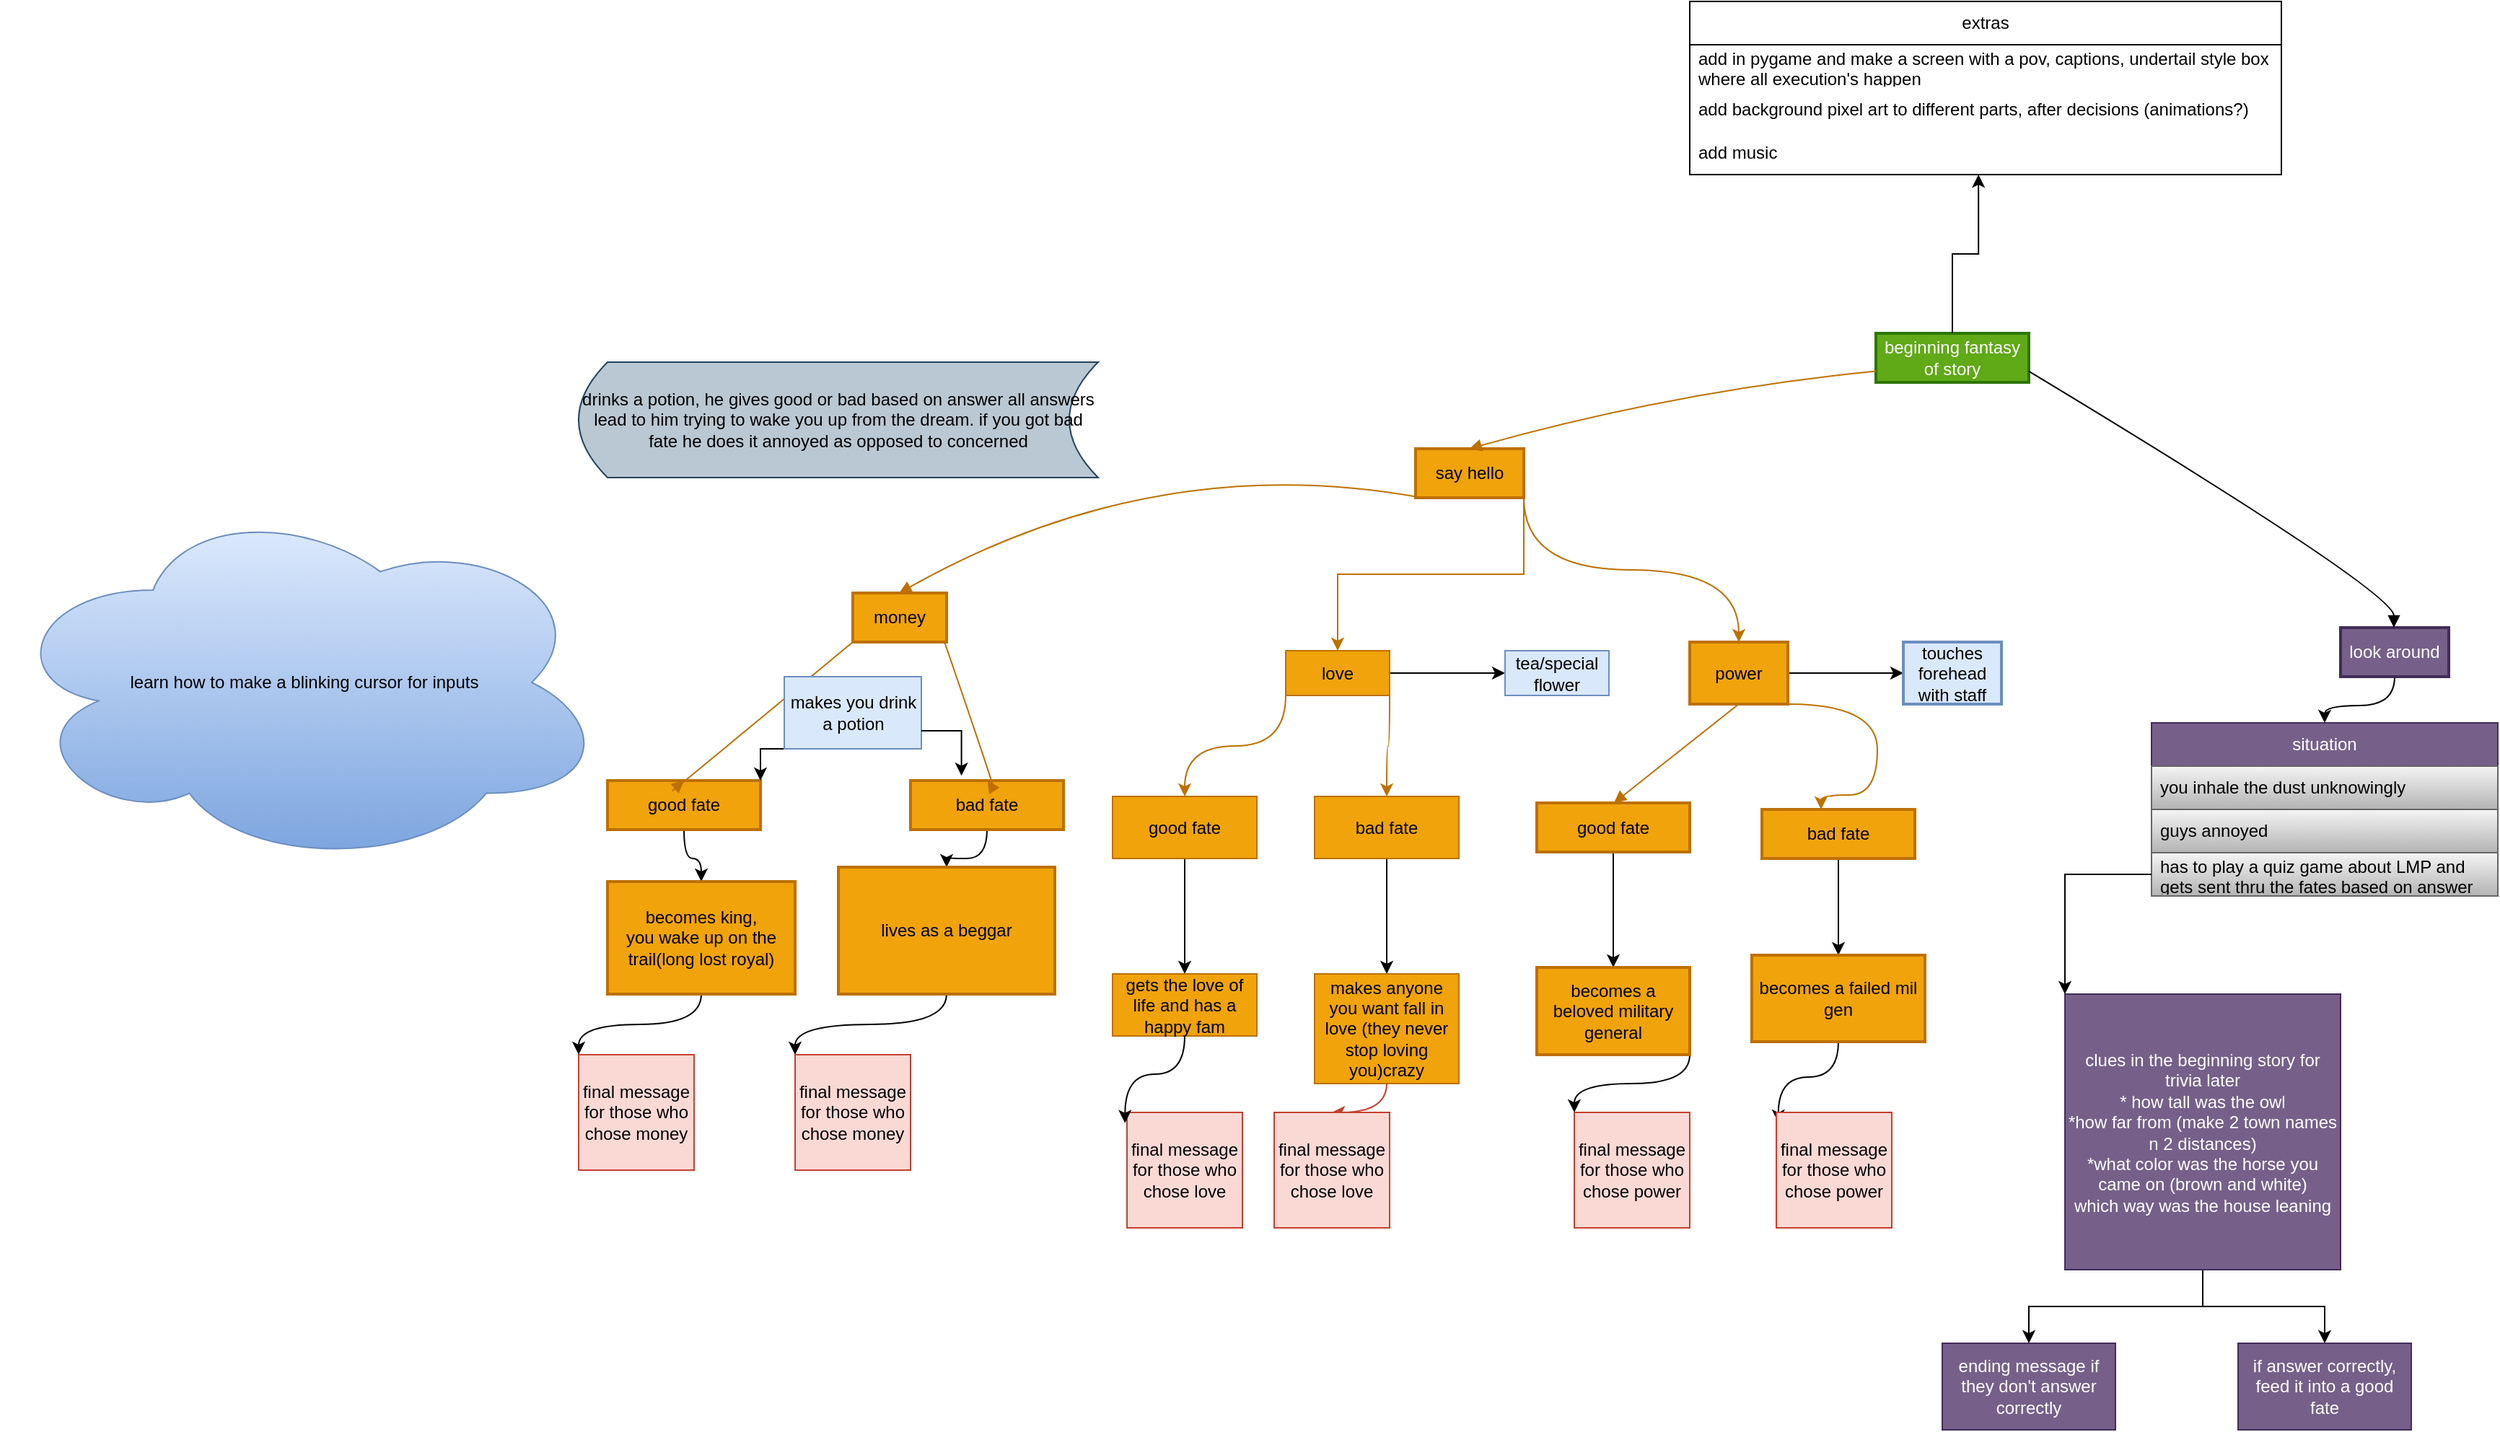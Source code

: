 <mxfile version="24.5.2" type="github">
  <diagram name="Page-1" id="410jCYwgjzf_pwdVhERT">
    <mxGraphModel dx="2946" dy="1874" grid="1" gridSize="10" guides="1" tooltips="1" connect="1" arrows="1" fold="1" page="1" pageScale="1" pageWidth="850" pageHeight="1100" math="0" shadow="0">
      <root>
        <mxCell id="0" />
        <mxCell id="1" parent="0" />
        <mxCell id="2" value="beginning fantasy of story" style="whiteSpace=wrap;strokeWidth=2;fillColor=#60a917;fontColor=#ffffff;strokeColor=#2D7600;" parent="1" vertex="1">
          <mxGeometry x="319" y="-120" width="106" height="34" as="geometry" />
        </mxCell>
        <mxCell id="uUNFosphdSKV3-N2Ar6D-38" style="edgeStyle=orthogonalEdgeStyle;curved=1;rounded=0;orthogonalLoop=1;jettySize=auto;html=1;exitX=1;exitY=1;exitDx=0;exitDy=0;fillColor=#f0a30a;strokeColor=#BD7000;" parent="1" source="3" target="6" edge="1">
          <mxGeometry relative="1" as="geometry" />
        </mxCell>
        <mxCell id="3" value="say hello" style="whiteSpace=wrap;strokeWidth=2;labelBackgroundColor=none;fillColor=#f0a30a;strokeColor=#BD7000;fontColor=#000000;" parent="1" vertex="1">
          <mxGeometry y="-40" width="75" height="34" as="geometry" />
        </mxCell>
        <mxCell id="uUNFosphdSKV3-N2Ar6D-65" style="edgeStyle=orthogonalEdgeStyle;curved=1;rounded=0;orthogonalLoop=1;jettySize=auto;html=1;exitX=0.5;exitY=1;exitDx=0;exitDy=0;entryX=0.5;entryY=0;entryDx=0;entryDy=0;" parent="1" source="4" target="uUNFosphdSKV3-N2Ar6D-61" edge="1">
          <mxGeometry relative="1" as="geometry" />
        </mxCell>
        <mxCell id="4" value="look around" style="whiteSpace=wrap;strokeWidth=2;fillColor=#76608a;fontColor=#ffffff;strokeColor=#432D57;" parent="1" vertex="1">
          <mxGeometry x="641" y="84" width="75" height="34" as="geometry" />
        </mxCell>
        <mxCell id="5" value="money" style="whiteSpace=wrap;strokeWidth=2;fillColor=#f0a30a;strokeColor=#BD7000;fontColor=#000000;" parent="1" vertex="1">
          <mxGeometry x="-390" y="60" width="65" height="34" as="geometry" />
        </mxCell>
        <mxCell id="uUNFosphdSKV3-N2Ar6D-31" style="edgeStyle=orthogonalEdgeStyle;curved=1;rounded=0;orthogonalLoop=1;jettySize=auto;html=1;exitX=1;exitY=1;exitDx=0;exitDy=0;fillColor=#f0a30a;strokeColor=#BD7000;" parent="1" source="6" target="uUNFosphdSKV3-N2Ar6D-28" edge="1">
          <mxGeometry relative="1" as="geometry">
            <Array as="points">
              <mxPoint x="320" y="137" />
              <mxPoint x="320" y="200" />
              <mxPoint x="281" y="200" />
            </Array>
          </mxGeometry>
        </mxCell>
        <mxCell id="zbh-IIz4NmmbxRx495YG-31" value="" style="edgeStyle=orthogonalEdgeStyle;rounded=0;orthogonalLoop=1;jettySize=auto;html=1;" edge="1" parent="1" source="6" target="zbh-IIz4NmmbxRx495YG-30">
          <mxGeometry relative="1" as="geometry" />
        </mxCell>
        <mxCell id="6" value="power" style="whiteSpace=wrap;strokeWidth=2;fillColor=#f0a30a;strokeColor=#BD7000;fontColor=#000000;" parent="1" vertex="1">
          <mxGeometry x="190" y="94" width="68" height="43" as="geometry" />
        </mxCell>
        <mxCell id="uUNFosphdSKV3-N2Ar6D-37" value="" style="edgeStyle=orthogonalEdgeStyle;curved=1;rounded=0;orthogonalLoop=1;jettySize=auto;html=1;" parent="1" source="9" target="uUNFosphdSKV3-N2Ar6D-36" edge="1">
          <mxGeometry relative="1" as="geometry" />
        </mxCell>
        <mxCell id="9" value="good fate" style="whiteSpace=wrap;strokeWidth=2;fillColor=#f0a30a;strokeColor=#BD7000;fontColor=#000000;" parent="1" vertex="1">
          <mxGeometry x="-560" y="190" width="106" height="34" as="geometry" />
        </mxCell>
        <mxCell id="uUNFosphdSKV3-N2Ar6D-40" value="" style="edgeStyle=orthogonalEdgeStyle;curved=1;rounded=0;orthogonalLoop=1;jettySize=auto;html=1;" parent="1" source="10" target="uUNFosphdSKV3-N2Ar6D-39" edge="1">
          <mxGeometry relative="1" as="geometry" />
        </mxCell>
        <mxCell id="10" value="bad fate" style="whiteSpace=wrap;strokeWidth=2;fillColor=#f0a30a;strokeColor=#BD7000;fontColor=#000000;" parent="1" vertex="1">
          <mxGeometry x="-350" y="190" width="106" height="34" as="geometry" />
        </mxCell>
        <mxCell id="uUNFosphdSKV3-N2Ar6D-47" value="" style="edgeStyle=orthogonalEdgeStyle;curved=1;rounded=0;orthogonalLoop=1;jettySize=auto;html=1;" parent="1" source="11" target="uUNFosphdSKV3-N2Ar6D-46" edge="1">
          <mxGeometry relative="1" as="geometry" />
        </mxCell>
        <mxCell id="11" value="good fate" style="whiteSpace=wrap;strokeWidth=2;fillColor=#f0a30a;strokeColor=#BD7000;fontColor=#000000;" parent="1" vertex="1">
          <mxGeometry x="84" y="205.5" width="106" height="34" as="geometry" />
        </mxCell>
        <mxCell id="15" value="" style="curved=1;startArrow=none;endArrow=block;exitX=-0.002;exitY=0.773;entryX=0.497;entryY=-0.01;fillColor=#f0a30a;strokeColor=#BD7000;" parent="1" source="2" target="3" edge="1">
          <mxGeometry relative="1" as="geometry">
            <Array as="points">
              <mxPoint x="180" y="-80" />
            </Array>
          </mxGeometry>
        </mxCell>
        <mxCell id="16" value="" style="curved=1;startArrow=none;endArrow=block;exitX=0.996;exitY=0.773;entryX=0.493;entryY=-0.01;" parent="1" source="2" target="4" edge="1">
          <mxGeometry relative="1" as="geometry">
            <Array as="points">
              <mxPoint x="678" y="59" />
            </Array>
          </mxGeometry>
        </mxCell>
        <mxCell id="17" value="" style="curved=1;startArrow=none;endArrow=block;exitX=0.078;exitY=0.98;entryX=0.495;entryY=0.01;fillColor=#f0a30a;strokeColor=#BD7000;" parent="1" source="3" target="5" edge="1">
          <mxGeometry relative="1" as="geometry">
            <Array as="points">
              <mxPoint x="-180" y="-40" />
            </Array>
          </mxGeometry>
        </mxCell>
        <mxCell id="21" value="" style="curved=1;startArrow=none;endArrow=block;exitX=0;exitY=1;entryX=0.5;entryY=0;fillColor=#f0a30a;strokeColor=#BD7000;entryDx=0;entryDy=0;exitDx=0;exitDy=0;" parent="1" source="5" target="9" edge="1">
          <mxGeometry relative="1" as="geometry">
            <Array as="points">
              <mxPoint x="-530" y="210" />
            </Array>
            <mxPoint x="-225.335" y="167" as="sourcePoint" />
            <mxPoint x="-240" y="430" as="targetPoint" />
          </mxGeometry>
        </mxCell>
        <mxCell id="22" value="" style="curved=1;startArrow=none;endArrow=block;exitX=0.978;exitY=1.0;entryX=0.503;entryY=1.122e-7;fillColor=#f0a30a;strokeColor=#BD7000;" parent="1" source="5" target="10" edge="1">
          <mxGeometry relative="1" as="geometry">
            <Array as="points">
              <mxPoint x="-290" y="200" />
            </Array>
          </mxGeometry>
        </mxCell>
        <mxCell id="23" value="" style="curved=1;startArrow=none;endArrow=block;exitX=0.499;exitY=1.0;entryX=0.504;entryY=1.122e-7;fillColor=#f0a30a;strokeColor=#BD7000;" parent="1" source="6" target="11" edge="1">
          <mxGeometry relative="1" as="geometry">
            <Array as="points" />
          </mxGeometry>
        </mxCell>
        <mxCell id="uUNFosphdSKV3-N2Ar6D-26" style="edgeStyle=orthogonalEdgeStyle;rounded=0;orthogonalLoop=1;jettySize=auto;html=1;exitX=1;exitY=1;exitDx=0;exitDy=0;fillColor=#f0a30a;strokeColor=#BD7000;" parent="1" source="3" target="uUNFosphdSKV3-N2Ar6D-27" edge="1">
          <mxGeometry relative="1" as="geometry">
            <mxPoint x="300" y="160" as="targetPoint" />
          </mxGeometry>
        </mxCell>
        <mxCell id="uUNFosphdSKV3-N2Ar6D-34" style="edgeStyle=orthogonalEdgeStyle;curved=1;rounded=0;orthogonalLoop=1;jettySize=auto;html=1;exitX=0;exitY=1;exitDx=0;exitDy=0;fillColor=#f0a30a;strokeColor=#BD7000;" parent="1" source="uUNFosphdSKV3-N2Ar6D-27" target="uUNFosphdSKV3-N2Ar6D-32" edge="1">
          <mxGeometry relative="1" as="geometry" />
        </mxCell>
        <mxCell id="uUNFosphdSKV3-N2Ar6D-35" style="edgeStyle=orthogonalEdgeStyle;curved=1;rounded=0;orthogonalLoop=1;jettySize=auto;html=1;exitX=1;exitY=1;exitDx=0;exitDy=0;fillColor=#f0a30a;strokeColor=#BD7000;" parent="1" source="uUNFosphdSKV3-N2Ar6D-27" target="uUNFosphdSKV3-N2Ar6D-33" edge="1">
          <mxGeometry relative="1" as="geometry" />
        </mxCell>
        <mxCell id="zbh-IIz4NmmbxRx495YG-33" value="" style="edgeStyle=orthogonalEdgeStyle;rounded=0;orthogonalLoop=1;jettySize=auto;html=1;" edge="1" parent="1" source="uUNFosphdSKV3-N2Ar6D-27" target="zbh-IIz4NmmbxRx495YG-32">
          <mxGeometry relative="1" as="geometry" />
        </mxCell>
        <mxCell id="uUNFosphdSKV3-N2Ar6D-27" value="love" style="rounded=0;whiteSpace=wrap;html=1;fillColor=#f0a30a;strokeColor=#BD7000;fontColor=#000000;" parent="1" vertex="1">
          <mxGeometry x="-90" y="100" width="72" height="31" as="geometry" />
        </mxCell>
        <mxCell id="uUNFosphdSKV3-N2Ar6D-49" value="" style="edgeStyle=orthogonalEdgeStyle;curved=1;rounded=0;orthogonalLoop=1;jettySize=auto;html=1;" parent="1" source="uUNFosphdSKV3-N2Ar6D-28" target="uUNFosphdSKV3-N2Ar6D-48" edge="1">
          <mxGeometry relative="1" as="geometry" />
        </mxCell>
        <mxCell id="uUNFosphdSKV3-N2Ar6D-28" value="bad fate" style="whiteSpace=wrap;strokeWidth=2;fillColor=#f0a30a;strokeColor=#BD7000;fontColor=#000000;" parent="1" vertex="1">
          <mxGeometry x="240" y="210" width="106" height="34" as="geometry" />
        </mxCell>
        <mxCell id="uUNFosphdSKV3-N2Ar6D-42" value="" style="edgeStyle=orthogonalEdgeStyle;curved=1;rounded=0;orthogonalLoop=1;jettySize=auto;html=1;" parent="1" source="uUNFosphdSKV3-N2Ar6D-32" target="uUNFosphdSKV3-N2Ar6D-41" edge="1">
          <mxGeometry relative="1" as="geometry" />
        </mxCell>
        <mxCell id="uUNFosphdSKV3-N2Ar6D-32" value="good fate" style="rounded=0;whiteSpace=wrap;html=1;fillColor=#f0a30a;fontColor=#000000;strokeColor=#BD7000;" parent="1" vertex="1">
          <mxGeometry x="-210" y="201" width="100" height="43" as="geometry" />
        </mxCell>
        <mxCell id="uUNFosphdSKV3-N2Ar6D-44" value="" style="edgeStyle=orthogonalEdgeStyle;curved=1;rounded=0;orthogonalLoop=1;jettySize=auto;html=1;" parent="1" source="uUNFosphdSKV3-N2Ar6D-33" target="uUNFosphdSKV3-N2Ar6D-43" edge="1">
          <mxGeometry relative="1" as="geometry" />
        </mxCell>
        <mxCell id="uUNFosphdSKV3-N2Ar6D-33" value="bad fate" style="rounded=0;whiteSpace=wrap;html=1;fillColor=#f0a30a;fontColor=#000000;strokeColor=#BD7000;" parent="1" vertex="1">
          <mxGeometry x="-70" y="201" width="100" height="43" as="geometry" />
        </mxCell>
        <mxCell id="uUNFosphdSKV3-N2Ar6D-53" style="edgeStyle=orthogonalEdgeStyle;curved=1;rounded=0;orthogonalLoop=1;jettySize=auto;html=1;exitX=0.5;exitY=1;exitDx=0;exitDy=0;entryX=0;entryY=0;entryDx=0;entryDy=0;" parent="1" source="uUNFosphdSKV3-N2Ar6D-36" target="uUNFosphdSKV3-N2Ar6D-52" edge="1">
          <mxGeometry relative="1" as="geometry" />
        </mxCell>
        <mxCell id="uUNFosphdSKV3-N2Ar6D-36" value="becomes king,&#xa;you wake up on the trail(long lost royal)" style="whiteSpace=wrap;strokeWidth=2;fillColor=#f0a30a;strokeColor=#BD7000;fontColor=#000000;" parent="1" vertex="1">
          <mxGeometry x="-560" y="260" width="130" height="78" as="geometry" />
        </mxCell>
        <mxCell id="uUNFosphdSKV3-N2Ar6D-54" style="edgeStyle=orthogonalEdgeStyle;curved=1;rounded=0;orthogonalLoop=1;jettySize=auto;html=1;exitX=0.5;exitY=1;exitDx=0;exitDy=0;entryX=0;entryY=0;entryDx=0;entryDy=0;" parent="1" source="uUNFosphdSKV3-N2Ar6D-39" target="mcfU58PVEs3NuC_BjMG4-38" edge="1">
          <mxGeometry relative="1" as="geometry" />
        </mxCell>
        <mxCell id="uUNFosphdSKV3-N2Ar6D-39" value="lives as a beggar" style="whiteSpace=wrap;strokeWidth=2;fillColor=#f0a30a;strokeColor=#BD7000;fontColor=#000000;" parent="1" vertex="1">
          <mxGeometry x="-400" y="250" width="150" height="88" as="geometry" />
        </mxCell>
        <mxCell id="uUNFosphdSKV3-N2Ar6D-41" value="gets the love of life and has a happy fam" style="rounded=0;whiteSpace=wrap;html=1;fillColor=#f0a30a;fontColor=#000000;strokeColor=#BD7000;" parent="1" vertex="1">
          <mxGeometry x="-210" y="324" width="100" height="43" as="geometry" />
        </mxCell>
        <mxCell id="uUNFosphdSKV3-N2Ar6D-43" value="makes anyone you want fall in love (they never stop loving you)crazy" style="rounded=0;whiteSpace=wrap;html=1;fillColor=#f0a30a;fontColor=#000000;strokeColor=#BD7000;" parent="1" vertex="1">
          <mxGeometry x="-70" y="324" width="100" height="76" as="geometry" />
        </mxCell>
        <mxCell id="uUNFosphdSKV3-N2Ar6D-59" style="edgeStyle=orthogonalEdgeStyle;curved=1;rounded=0;orthogonalLoop=1;jettySize=auto;html=1;exitX=1;exitY=1;exitDx=0;exitDy=0;entryX=0;entryY=0;entryDx=0;entryDy=0;" parent="1" source="uUNFosphdSKV3-N2Ar6D-46" target="uUNFosphdSKV3-N2Ar6D-58" edge="1">
          <mxGeometry relative="1" as="geometry" />
        </mxCell>
        <mxCell id="uUNFosphdSKV3-N2Ar6D-46" value="becomes a beloved military general" style="whiteSpace=wrap;strokeWidth=2;fillColor=#f0a30a;strokeColor=#BD7000;fontColor=#000000;" parent="1" vertex="1">
          <mxGeometry x="84" y="319.5" width="106" height="60.5" as="geometry" />
        </mxCell>
        <mxCell id="uUNFosphdSKV3-N2Ar6D-60" style="edgeStyle=orthogonalEdgeStyle;curved=1;rounded=0;orthogonalLoop=1;jettySize=auto;html=1;exitX=0.5;exitY=1;exitDx=0;exitDy=0;entryX=0.017;entryY=0.088;entryDx=0;entryDy=0;entryPerimeter=0;" parent="1" source="uUNFosphdSKV3-N2Ar6D-48" target="mcfU58PVEs3NuC_BjMG4-40" edge="1">
          <mxGeometry relative="1" as="geometry" />
        </mxCell>
        <mxCell id="uUNFosphdSKV3-N2Ar6D-48" value="becomes a failed mil gen" style="rounded=1;whiteSpace=wrap;html=1;fillColor=#f0a30a;strokeColor=#BD7000;fontColor=#000000;strokeWidth=2;arcSize=0;" parent="1" vertex="1">
          <mxGeometry x="233" y="311" width="120" height="60" as="geometry" />
        </mxCell>
        <mxCell id="uUNFosphdSKV3-N2Ar6D-51" value="drinks a potion, he gives good or bad based on answer all answers lead to him trying to wake you up from the dream. if you got bad fate he does it annoyed as opposed to concerned" style="shape=dataStorage;whiteSpace=wrap;html=1;fixedSize=1;fillColor=#bac8d3;strokeColor=#23445d;" parent="1" vertex="1">
          <mxGeometry x="-580" y="-100" width="360" height="80" as="geometry" />
        </mxCell>
        <mxCell id="uUNFosphdSKV3-N2Ar6D-52" value="final message for those who chose money" style="whiteSpace=wrap;html=1;aspect=fixed;fillColor=#fad9d5;strokeColor=#c6402f;" parent="1" vertex="1">
          <mxGeometry x="-580" y="380" width="80" height="80" as="geometry" />
        </mxCell>
        <mxCell id="uUNFosphdSKV3-N2Ar6D-55" value="final message for those who chose love" style="whiteSpace=wrap;html=1;aspect=fixed;fillColor=#fad9d5;strokeColor=#c6402f;" parent="1" vertex="1">
          <mxGeometry x="-200" y="420" width="80" height="80" as="geometry" />
        </mxCell>
        <mxCell id="uUNFosphdSKV3-N2Ar6D-56" style="edgeStyle=orthogonalEdgeStyle;curved=1;rounded=0;orthogonalLoop=1;jettySize=auto;html=1;exitX=0.5;exitY=1;exitDx=0;exitDy=0;entryX=-0.017;entryY=0.092;entryDx=0;entryDy=0;entryPerimeter=0;" parent="1" source="uUNFosphdSKV3-N2Ar6D-41" target="uUNFosphdSKV3-N2Ar6D-55" edge="1">
          <mxGeometry relative="1" as="geometry" />
        </mxCell>
        <mxCell id="uUNFosphdSKV3-N2Ar6D-57" style="edgeStyle=orthogonalEdgeStyle;curved=1;rounded=0;orthogonalLoop=1;jettySize=auto;html=1;exitX=0.5;exitY=1;exitDx=0;exitDy=0;fillColor=#fad9d5;strokeColor=#c6402f;" parent="1" source="uUNFosphdSKV3-N2Ar6D-43" target="mcfU58PVEs3NuC_BjMG4-36" edge="1">
          <mxGeometry relative="1" as="geometry" />
        </mxCell>
        <mxCell id="uUNFosphdSKV3-N2Ar6D-58" value="final message for those who chose power" style="whiteSpace=wrap;html=1;aspect=fixed;fillColor=#fad9d5;strokeColor=#c6402f;" parent="1" vertex="1">
          <mxGeometry x="110" y="420" width="80" height="80" as="geometry" />
        </mxCell>
        <mxCell id="uUNFosphdSKV3-N2Ar6D-61" value="situation" style="swimlane;fontStyle=0;childLayout=stackLayout;horizontal=1;startSize=30;horizontalStack=0;resizeParent=1;resizeParentMax=0;resizeLast=0;collapsible=1;marginBottom=0;whiteSpace=wrap;html=1;fillColor=#76608a;fontColor=#ffffff;strokeColor=#432D57;" parent="1" vertex="1">
          <mxGeometry x="510" y="150" width="240" height="120" as="geometry" />
        </mxCell>
        <mxCell id="uUNFosphdSKV3-N2Ar6D-62" value="you inhale the dust unknowingly" style="text;align=left;verticalAlign=middle;spacingLeft=4;spacingRight=4;overflow=hidden;points=[[0,0.5],[1,0.5]];portConstraint=eastwest;rotatable=0;whiteSpace=wrap;html=1;fillColor=#f5f5f5;gradientColor=#b3b3b3;strokeColor=#666666;" parent="uUNFosphdSKV3-N2Ar6D-61" vertex="1">
          <mxGeometry y="30" width="240" height="30" as="geometry" />
        </mxCell>
        <mxCell id="uUNFosphdSKV3-N2Ar6D-63" value="guys annoyed" style="text;align=left;verticalAlign=middle;spacingLeft=4;spacingRight=4;overflow=hidden;points=[[0,0.5],[1,0.5]];portConstraint=eastwest;rotatable=0;whiteSpace=wrap;html=1;fillColor=#f5f5f5;gradientColor=#b3b3b3;strokeColor=#666666;" parent="uUNFosphdSKV3-N2Ar6D-61" vertex="1">
          <mxGeometry y="60" width="240" height="30" as="geometry" />
        </mxCell>
        <mxCell id="uUNFosphdSKV3-N2Ar6D-64" value="has to play a quiz game about LMP and gets sent thru the fates based on answer" style="text;strokeColor=#666666;fillColor=#f5f5f5;align=left;verticalAlign=middle;spacingLeft=4;spacingRight=4;overflow=hidden;points=[[0,0.5],[1,0.5]];portConstraint=eastwest;rotatable=0;whiteSpace=wrap;html=1;gradientColor=#b3b3b3;" parent="uUNFosphdSKV3-N2Ar6D-61" vertex="1">
          <mxGeometry y="90" width="240" height="30" as="geometry" />
        </mxCell>
        <mxCell id="mcfU58PVEs3NuC_BjMG4-23" value="learn how to make a blinking cursor for inputs" style="ellipse;shape=cloud;whiteSpace=wrap;html=1;fillColor=#dae8fc;strokeColor=#6c8ebf;gradientColor=#7ea6e0;" parent="1" vertex="1">
          <mxGeometry x="-980" y="-6" width="420" height="256" as="geometry" />
        </mxCell>
        <mxCell id="mcfU58PVEs3NuC_BjMG4-33" value="" style="edgeStyle=orthogonalEdgeStyle;rounded=0;orthogonalLoop=1;jettySize=auto;html=1;" parent="1" source="mcfU58PVEs3NuC_BjMG4-24" target="mcfU58PVEs3NuC_BjMG4-32" edge="1">
          <mxGeometry relative="1" as="geometry" />
        </mxCell>
        <mxCell id="mcfU58PVEs3NuC_BjMG4-35" value="" style="edgeStyle=orthogonalEdgeStyle;rounded=0;orthogonalLoop=1;jettySize=auto;html=1;" parent="1" source="mcfU58PVEs3NuC_BjMG4-24" target="mcfU58PVEs3NuC_BjMG4-34" edge="1">
          <mxGeometry relative="1" as="geometry" />
        </mxCell>
        <mxCell id="mcfU58PVEs3NuC_BjMG4-24" value="clues in the beginning story for trivia later&lt;div&gt;* how tall was the owl&lt;/div&gt;&lt;div&gt;*how far from (make 2 town names n 2 distances)&lt;/div&gt;&lt;div&gt;*what color was the horse you came on (brown and white)&lt;/div&gt;&lt;div&gt;which way was the house leaning&lt;/div&gt;" style="whiteSpace=wrap;html=1;aspect=fixed;fillColor=#76608a;fontColor=#ffffff;strokeColor=#432D57;" parent="1" vertex="1">
          <mxGeometry x="450" y="338" width="191" height="191" as="geometry" />
        </mxCell>
        <mxCell id="mcfU58PVEs3NuC_BjMG4-25" style="edgeStyle=orthogonalEdgeStyle;rounded=0;orthogonalLoop=1;jettySize=auto;html=1;exitX=0;exitY=0.5;exitDx=0;exitDy=0;entryX=0;entryY=0;entryDx=0;entryDy=0;" parent="1" source="uUNFosphdSKV3-N2Ar6D-64" target="mcfU58PVEs3NuC_BjMG4-24" edge="1">
          <mxGeometry relative="1" as="geometry" />
        </mxCell>
        <mxCell id="mcfU58PVEs3NuC_BjMG4-27" value="extras" style="swimlane;fontStyle=0;childLayout=stackLayout;horizontal=1;startSize=30;horizontalStack=0;resizeParent=1;resizeParentMax=0;resizeLast=0;collapsible=1;marginBottom=0;whiteSpace=wrap;html=1;" parent="1" vertex="1">
          <mxGeometry x="190" y="-350" width="410" height="120" as="geometry">
            <mxRectangle x="160" y="-480" width="60" height="30" as="alternateBounds" />
          </mxGeometry>
        </mxCell>
        <mxCell id="mcfU58PVEs3NuC_BjMG4-28" value="add in pygame and make a screen with a pov, captions, undertail style box where all execution&#39;s happen&amp;nbsp;" style="text;strokeColor=none;fillColor=none;align=left;verticalAlign=middle;spacingLeft=4;spacingRight=4;overflow=hidden;points=[[0,0.5],[1,0.5]];portConstraint=eastwest;rotatable=0;whiteSpace=wrap;html=1;" parent="mcfU58PVEs3NuC_BjMG4-27" vertex="1">
          <mxGeometry y="30" width="410" height="30" as="geometry" />
        </mxCell>
        <mxCell id="mcfU58PVEs3NuC_BjMG4-29" value="add background pixel art to different parts, after decisions (animations?)" style="text;strokeColor=none;fillColor=none;align=left;verticalAlign=middle;spacingLeft=4;spacingRight=4;overflow=hidden;points=[[0,0.5],[1,0.5]];portConstraint=eastwest;rotatable=0;whiteSpace=wrap;html=1;" parent="mcfU58PVEs3NuC_BjMG4-27" vertex="1">
          <mxGeometry y="60" width="410" height="30" as="geometry" />
        </mxCell>
        <mxCell id="mcfU58PVEs3NuC_BjMG4-30" value="add music&amp;nbsp;" style="text;strokeColor=none;fillColor=none;align=left;verticalAlign=middle;spacingLeft=4;spacingRight=4;overflow=hidden;points=[[0,0.5],[1,0.5]];portConstraint=eastwest;rotatable=0;whiteSpace=wrap;html=1;" parent="mcfU58PVEs3NuC_BjMG4-27" vertex="1">
          <mxGeometry y="90" width="410" height="30" as="geometry" />
        </mxCell>
        <mxCell id="mcfU58PVEs3NuC_BjMG4-31" style="edgeStyle=orthogonalEdgeStyle;rounded=0;orthogonalLoop=1;jettySize=auto;html=1;exitX=0.5;exitY=0;exitDx=0;exitDy=0;entryX=0.488;entryY=1;entryDx=0;entryDy=0;entryPerimeter=0;" parent="1" source="2" target="mcfU58PVEs3NuC_BjMG4-30" edge="1">
          <mxGeometry relative="1" as="geometry" />
        </mxCell>
        <mxCell id="mcfU58PVEs3NuC_BjMG4-32" value="ending message if they don&#39;t answer correctly" style="whiteSpace=wrap;html=1;fillColor=#76608a;strokeColor=#432D57;fontColor=#ffffff;" parent="1" vertex="1">
          <mxGeometry x="365" y="580" width="120" height="60" as="geometry" />
        </mxCell>
        <mxCell id="mcfU58PVEs3NuC_BjMG4-34" value="if answer correctly, feed it into a good fate" style="whiteSpace=wrap;html=1;fillColor=#76608a;strokeColor=#432D57;fontColor=#ffffff;" parent="1" vertex="1">
          <mxGeometry x="570" y="580" width="120" height="60" as="geometry" />
        </mxCell>
        <mxCell id="mcfU58PVEs3NuC_BjMG4-36" value="final message for those who chose love" style="whiteSpace=wrap;html=1;aspect=fixed;fillColor=#fad9d5;strokeColor=#c6402f;" parent="1" vertex="1">
          <mxGeometry x="-98" y="420" width="80" height="80" as="geometry" />
        </mxCell>
        <mxCell id="mcfU58PVEs3NuC_BjMG4-38" value="final message for those who chose money" style="whiteSpace=wrap;html=1;aspect=fixed;fillColor=#fad9d5;strokeColor=#c6402f;" parent="1" vertex="1">
          <mxGeometry x="-430" y="380" width="80" height="80" as="geometry" />
        </mxCell>
        <mxCell id="mcfU58PVEs3NuC_BjMG4-40" value="final message for those who chose power" style="whiteSpace=wrap;html=1;aspect=fixed;fillColor=#fad9d5;strokeColor=#c6402f;" parent="1" vertex="1">
          <mxGeometry x="250" y="420" width="80" height="80" as="geometry" />
        </mxCell>
        <mxCell id="zbh-IIz4NmmbxRx495YG-26" style="edgeStyle=orthogonalEdgeStyle;rounded=0;orthogonalLoop=1;jettySize=auto;html=1;exitX=0;exitY=1;exitDx=0;exitDy=0;entryX=1;entryY=0;entryDx=0;entryDy=0;" edge="1" parent="1" source="zbh-IIz4NmmbxRx495YG-24" target="9">
          <mxGeometry relative="1" as="geometry" />
        </mxCell>
        <mxCell id="zbh-IIz4NmmbxRx495YG-24" value="makes you drink a potion" style="whiteSpace=wrap;html=1;fillColor=#dae8fc;strokeColor=#6c8ebf;" vertex="1" parent="1">
          <mxGeometry x="-437.5" y="118" width="95" height="50" as="geometry" />
        </mxCell>
        <mxCell id="zbh-IIz4NmmbxRx495YG-27" style="edgeStyle=orthogonalEdgeStyle;rounded=0;orthogonalLoop=1;jettySize=auto;html=1;exitX=1;exitY=0.75;exitDx=0;exitDy=0;entryX=0.333;entryY=-0.098;entryDx=0;entryDy=0;entryPerimeter=0;" edge="1" parent="1" source="zbh-IIz4NmmbxRx495YG-24" target="10">
          <mxGeometry relative="1" as="geometry" />
        </mxCell>
        <mxCell id="zbh-IIz4NmmbxRx495YG-30" value="touches forehead with staff" style="whiteSpace=wrap;strokeWidth=2;fillColor=#dae8fc;strokeColor=#6c8ebf;" vertex="1" parent="1">
          <mxGeometry x="338" y="94" width="68" height="43" as="geometry" />
        </mxCell>
        <mxCell id="zbh-IIz4NmmbxRx495YG-32" value="tea/special flower" style="rounded=0;whiteSpace=wrap;html=1;fillColor=#dae8fc;strokeColor=#6c8ebf;" vertex="1" parent="1">
          <mxGeometry x="62" y="100" width="72" height="31" as="geometry" />
        </mxCell>
      </root>
    </mxGraphModel>
  </diagram>
</mxfile>
